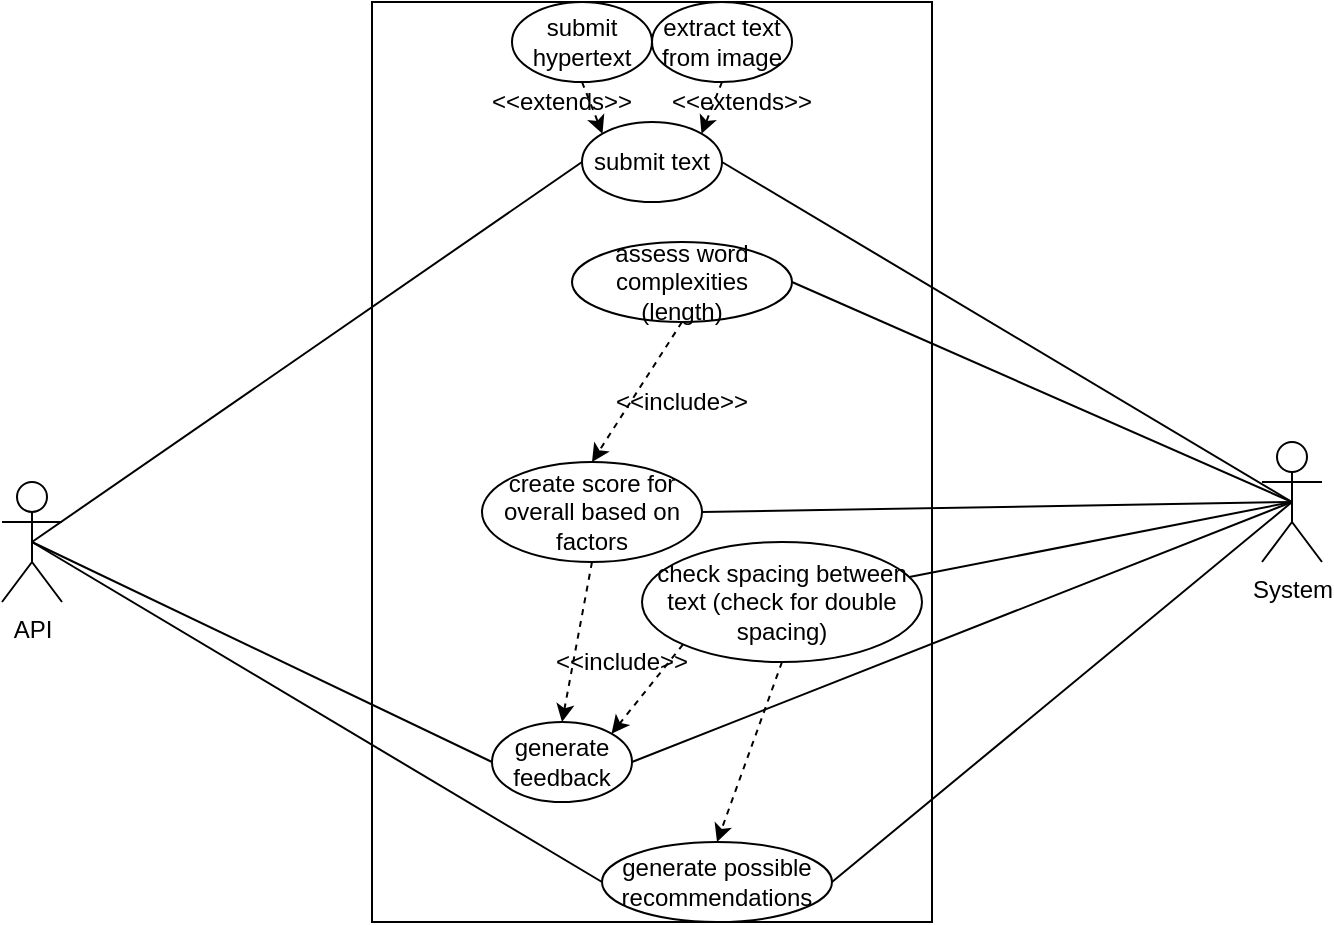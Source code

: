 <mxfile version="13.7.9" type="device"><diagram id="yZcC7VTYyEjRf6opoc2w" name="Page-1"><mxGraphModel dx="1102" dy="642" grid="1" gridSize="10" guides="1" tooltips="1" connect="1" arrows="1" fold="1" page="1" pageScale="1" pageWidth="850" pageHeight="1100" math="0" shadow="0"><root><mxCell id="0"/><mxCell id="1" parent="0"/><mxCell id="5-n2AQL74xdZgKSt2rJS-1" value="" style="rounded=0;whiteSpace=wrap;html=1;" vertex="1" parent="1"><mxGeometry x="285" y="120" width="280" height="460" as="geometry"/></mxCell><mxCell id="5-n2AQL74xdZgKSt2rJS-5" style="rounded=0;orthogonalLoop=1;jettySize=auto;html=1;exitX=0.5;exitY=0.5;exitDx=0;exitDy=0;exitPerimeter=0;entryX=0;entryY=0.5;entryDx=0;entryDy=0;endArrow=none;endFill=0;" edge="1" parent="1" source="5-n2AQL74xdZgKSt2rJS-2" target="5-n2AQL74xdZgKSt2rJS-4"><mxGeometry relative="1" as="geometry"/></mxCell><mxCell id="5-n2AQL74xdZgKSt2rJS-20" style="edgeStyle=none;rounded=0;orthogonalLoop=1;jettySize=auto;html=1;exitX=0.5;exitY=0.5;exitDx=0;exitDy=0;exitPerimeter=0;entryX=0;entryY=0.5;entryDx=0;entryDy=0;endArrow=none;endFill=0;" edge="1" parent="1" source="5-n2AQL74xdZgKSt2rJS-2" target="5-n2AQL74xdZgKSt2rJS-18"><mxGeometry relative="1" as="geometry"/></mxCell><mxCell id="5-n2AQL74xdZgKSt2rJS-31" style="edgeStyle=none;rounded=0;orthogonalLoop=1;jettySize=auto;html=1;exitX=0.5;exitY=0.5;exitDx=0;exitDy=0;exitPerimeter=0;entryX=0;entryY=0.5;entryDx=0;entryDy=0;endArrow=none;endFill=0;" edge="1" parent="1" source="5-n2AQL74xdZgKSt2rJS-2" target="5-n2AQL74xdZgKSt2rJS-29"><mxGeometry relative="1" as="geometry"/></mxCell><mxCell id="5-n2AQL74xdZgKSt2rJS-2" value="API" style="shape=umlActor;verticalLabelPosition=bottom;verticalAlign=top;html=1;outlineConnect=0;" vertex="1" parent="1"><mxGeometry x="100" y="360" width="30" height="60" as="geometry"/></mxCell><mxCell id="5-n2AQL74xdZgKSt2rJS-6" style="edgeStyle=none;rounded=0;orthogonalLoop=1;jettySize=auto;html=1;exitX=0.5;exitY=0.5;exitDx=0;exitDy=0;exitPerimeter=0;entryX=1;entryY=0.5;entryDx=0;entryDy=0;endArrow=none;endFill=0;" edge="1" parent="1" source="5-n2AQL74xdZgKSt2rJS-3" target="5-n2AQL74xdZgKSt2rJS-4"><mxGeometry relative="1" as="geometry"/></mxCell><mxCell id="5-n2AQL74xdZgKSt2rJS-19" style="edgeStyle=none;rounded=0;orthogonalLoop=1;jettySize=auto;html=1;exitX=0.5;exitY=0.5;exitDx=0;exitDy=0;exitPerimeter=0;entryX=1;entryY=0.5;entryDx=0;entryDy=0;endArrow=none;endFill=0;" edge="1" parent="1" source="5-n2AQL74xdZgKSt2rJS-3" target="5-n2AQL74xdZgKSt2rJS-18"><mxGeometry relative="1" as="geometry"/></mxCell><mxCell id="5-n2AQL74xdZgKSt2rJS-22" style="edgeStyle=none;rounded=0;orthogonalLoop=1;jettySize=auto;html=1;exitX=0.5;exitY=0.5;exitDx=0;exitDy=0;exitPerimeter=0;entryX=1;entryY=0.5;entryDx=0;entryDy=0;endArrow=none;endFill=0;" edge="1" parent="1" source="5-n2AQL74xdZgKSt2rJS-3" target="5-n2AQL74xdZgKSt2rJS-21"><mxGeometry relative="1" as="geometry"/></mxCell><mxCell id="5-n2AQL74xdZgKSt2rJS-24" style="edgeStyle=none;rounded=0;orthogonalLoop=1;jettySize=auto;html=1;exitX=0.5;exitY=0.5;exitDx=0;exitDy=0;exitPerimeter=0;entryX=1;entryY=0.5;entryDx=0;entryDy=0;endArrow=none;endFill=0;" edge="1" parent="1" source="5-n2AQL74xdZgKSt2rJS-3" target="5-n2AQL74xdZgKSt2rJS-23"><mxGeometry relative="1" as="geometry"/></mxCell><mxCell id="5-n2AQL74xdZgKSt2rJS-30" style="edgeStyle=none;rounded=0;orthogonalLoop=1;jettySize=auto;html=1;exitX=0.5;exitY=0.5;exitDx=0;exitDy=0;exitPerimeter=0;entryX=1;entryY=0.5;entryDx=0;entryDy=0;endArrow=none;endFill=0;" edge="1" parent="1" source="5-n2AQL74xdZgKSt2rJS-3" target="5-n2AQL74xdZgKSt2rJS-29"><mxGeometry relative="1" as="geometry"/></mxCell><mxCell id="5-n2AQL74xdZgKSt2rJS-36" style="edgeStyle=none;rounded=0;orthogonalLoop=1;jettySize=auto;html=1;exitX=0.5;exitY=0.5;exitDx=0;exitDy=0;exitPerimeter=0;endArrow=none;endFill=0;" edge="1" parent="1" source="5-n2AQL74xdZgKSt2rJS-3" target="5-n2AQL74xdZgKSt2rJS-32"><mxGeometry relative="1" as="geometry"/></mxCell><mxCell id="5-n2AQL74xdZgKSt2rJS-3" value="System" style="shape=umlActor;verticalLabelPosition=bottom;verticalAlign=top;html=1;outlineConnect=0;" vertex="1" parent="1"><mxGeometry x="730" y="340" width="30" height="60" as="geometry"/></mxCell><mxCell id="5-n2AQL74xdZgKSt2rJS-4" value="submit text" style="ellipse;whiteSpace=wrap;html=1;" vertex="1" parent="1"><mxGeometry x="390" y="180" width="70" height="40" as="geometry"/></mxCell><mxCell id="5-n2AQL74xdZgKSt2rJS-11" style="edgeStyle=none;rounded=0;orthogonalLoop=1;jettySize=auto;html=1;exitX=0.5;exitY=1;exitDx=0;exitDy=0;entryX=0;entryY=0;entryDx=0;entryDy=0;endArrow=classic;endFill=1;dashed=1;" edge="1" parent="1" source="5-n2AQL74xdZgKSt2rJS-9" target="5-n2AQL74xdZgKSt2rJS-4"><mxGeometry relative="1" as="geometry"/></mxCell><mxCell id="5-n2AQL74xdZgKSt2rJS-9" value="submit hypertext" style="ellipse;whiteSpace=wrap;html=1;" vertex="1" parent="1"><mxGeometry x="355" y="120" width="70" height="40" as="geometry"/></mxCell><mxCell id="5-n2AQL74xdZgKSt2rJS-12" style="edgeStyle=none;rounded=0;orthogonalLoop=1;jettySize=auto;html=1;exitX=0.5;exitY=1;exitDx=0;exitDy=0;entryX=1;entryY=0;entryDx=0;entryDy=0;endArrow=classic;endFill=1;dashed=1;" edge="1" parent="1" source="5-n2AQL74xdZgKSt2rJS-10" target="5-n2AQL74xdZgKSt2rJS-4"><mxGeometry relative="1" as="geometry"/></mxCell><mxCell id="5-n2AQL74xdZgKSt2rJS-10" value="extract text from image" style="ellipse;whiteSpace=wrap;html=1;" vertex="1" parent="1"><mxGeometry x="425" y="120" width="70" height="40" as="geometry"/></mxCell><mxCell id="5-n2AQL74xdZgKSt2rJS-14" value="&amp;lt;&amp;lt;extends&amp;gt;&amp;gt;" style="text;html=1;strokeColor=none;fillColor=none;align=center;verticalAlign=middle;whiteSpace=wrap;rounded=0;" vertex="1" parent="1"><mxGeometry x="360" y="160" width="40" height="20" as="geometry"/></mxCell><mxCell id="5-n2AQL74xdZgKSt2rJS-15" value="&amp;lt;&amp;lt;extends&amp;gt;&amp;gt;" style="text;html=1;strokeColor=none;fillColor=none;align=center;verticalAlign=middle;whiteSpace=wrap;rounded=0;" vertex="1" parent="1"><mxGeometry x="450" y="160" width="40" height="20" as="geometry"/></mxCell><mxCell id="5-n2AQL74xdZgKSt2rJS-18" value="generate feedback" style="ellipse;whiteSpace=wrap;html=1;" vertex="1" parent="1"><mxGeometry x="345" y="480" width="70" height="40" as="geometry"/></mxCell><mxCell id="5-n2AQL74xdZgKSt2rJS-27" style="edgeStyle=none;rounded=0;orthogonalLoop=1;jettySize=auto;html=1;exitX=0.5;exitY=1;exitDx=0;exitDy=0;entryX=0.5;entryY=0;entryDx=0;entryDy=0;dashed=1;endArrow=classic;endFill=1;" edge="1" parent="1" source="5-n2AQL74xdZgKSt2rJS-21" target="5-n2AQL74xdZgKSt2rJS-23"><mxGeometry relative="1" as="geometry"/></mxCell><mxCell id="5-n2AQL74xdZgKSt2rJS-21" value="assess word complexities (length)" style="ellipse;whiteSpace=wrap;html=1;" vertex="1" parent="1"><mxGeometry x="385" y="240" width="110" height="40" as="geometry"/></mxCell><mxCell id="5-n2AQL74xdZgKSt2rJS-25" style="edgeStyle=none;rounded=0;orthogonalLoop=1;jettySize=auto;html=1;exitX=0.5;exitY=1;exitDx=0;exitDy=0;entryX=0.5;entryY=0;entryDx=0;entryDy=0;endArrow=classic;endFill=1;dashed=1;" edge="1" parent="1" source="5-n2AQL74xdZgKSt2rJS-23" target="5-n2AQL74xdZgKSt2rJS-18"><mxGeometry relative="1" as="geometry"/></mxCell><mxCell id="5-n2AQL74xdZgKSt2rJS-23" value="create score for overall based on factors" style="ellipse;whiteSpace=wrap;html=1;" vertex="1" parent="1"><mxGeometry x="340" y="350" width="110" height="50" as="geometry"/></mxCell><mxCell id="5-n2AQL74xdZgKSt2rJS-26" value="&amp;lt;&amp;lt;include&amp;gt;&amp;gt;" style="text;html=1;strokeColor=none;fillColor=none;align=center;verticalAlign=middle;whiteSpace=wrap;rounded=0;" vertex="1" parent="1"><mxGeometry x="390" y="440" width="40" height="20" as="geometry"/></mxCell><mxCell id="5-n2AQL74xdZgKSt2rJS-28" value="&amp;lt;&amp;lt;include&amp;gt;&amp;gt;" style="text;html=1;strokeColor=none;fillColor=none;align=center;verticalAlign=middle;whiteSpace=wrap;rounded=0;" vertex="1" parent="1"><mxGeometry x="420" y="310" width="40" height="20" as="geometry"/></mxCell><mxCell id="5-n2AQL74xdZgKSt2rJS-29" value="generate possible recommendations" style="ellipse;whiteSpace=wrap;html=1;" vertex="1" parent="1"><mxGeometry x="400" y="540" width="115" height="40" as="geometry"/></mxCell><mxCell id="5-n2AQL74xdZgKSt2rJS-34" style="edgeStyle=none;rounded=0;orthogonalLoop=1;jettySize=auto;html=1;exitX=0;exitY=1;exitDx=0;exitDy=0;entryX=1;entryY=0;entryDx=0;entryDy=0;endArrow=classic;endFill=1;dashed=1;" edge="1" parent="1" source="5-n2AQL74xdZgKSt2rJS-32" target="5-n2AQL74xdZgKSt2rJS-18"><mxGeometry relative="1" as="geometry"/></mxCell><mxCell id="5-n2AQL74xdZgKSt2rJS-35" style="edgeStyle=none;rounded=0;orthogonalLoop=1;jettySize=auto;html=1;exitX=0.5;exitY=1;exitDx=0;exitDy=0;entryX=0.5;entryY=0;entryDx=0;entryDy=0;dashed=1;endArrow=classic;endFill=1;" edge="1" parent="1" source="5-n2AQL74xdZgKSt2rJS-32" target="5-n2AQL74xdZgKSt2rJS-29"><mxGeometry relative="1" as="geometry"/></mxCell><mxCell id="5-n2AQL74xdZgKSt2rJS-32" value="check spacing between text (check for double spacing)" style="ellipse;whiteSpace=wrap;html=1;" vertex="1" parent="1"><mxGeometry x="420" y="390" width="140" height="60" as="geometry"/></mxCell><mxCell id="5-n2AQL74xdZgKSt2rJS-33" style="edgeStyle=none;rounded=0;orthogonalLoop=1;jettySize=auto;html=1;exitX=0.5;exitY=1;exitDx=0;exitDy=0;endArrow=none;endFill=0;" edge="1" parent="1" source="5-n2AQL74xdZgKSt2rJS-32" target="5-n2AQL74xdZgKSt2rJS-32"><mxGeometry relative="1" as="geometry"/></mxCell></root></mxGraphModel></diagram></mxfile>